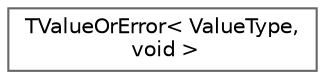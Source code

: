 digraph "Graphical Class Hierarchy"
{
 // INTERACTIVE_SVG=YES
 // LATEX_PDF_SIZE
  bgcolor="transparent";
  edge [fontname=Helvetica,fontsize=10,labelfontname=Helvetica,labelfontsize=10];
  node [fontname=Helvetica,fontsize=10,shape=box,height=0.2,width=0.4];
  rankdir="LR";
  Node0 [id="Node000000",label="TValueOrError\< ValueType,\l void \>",height=0.2,width=0.4,color="grey40", fillcolor="white", style="filled",URL="$d4/d1e/classTValueOrError_3_01ValueType_00_01void_01_4.html",tooltip=" "];
}
